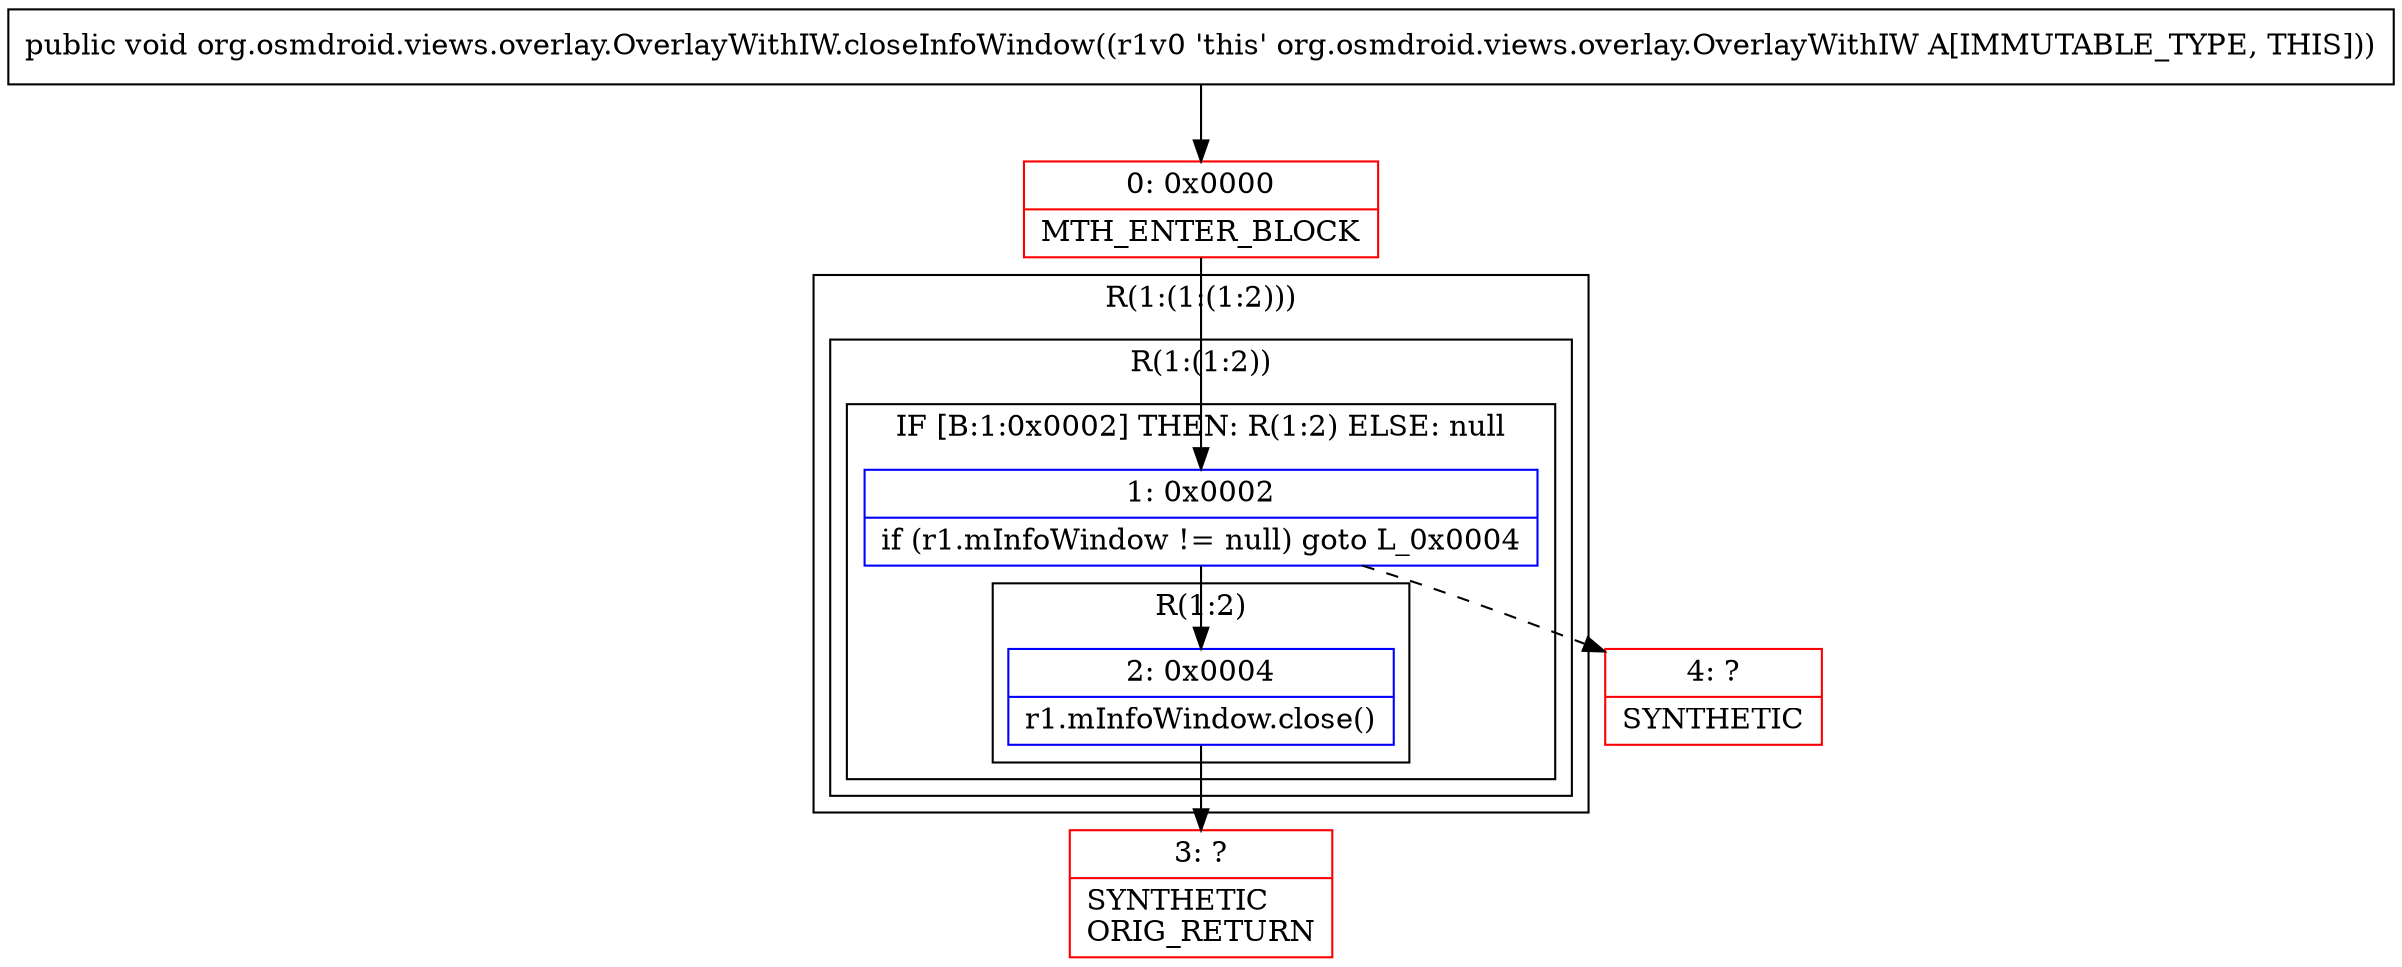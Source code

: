 digraph "CFG fororg.osmdroid.views.overlay.OverlayWithIW.closeInfoWindow()V" {
subgraph cluster_Region_529758501 {
label = "R(1:(1:(1:2)))";
node [shape=record,color=blue];
subgraph cluster_Region_1552385552 {
label = "R(1:(1:2))";
node [shape=record,color=blue];
subgraph cluster_IfRegion_1778726175 {
label = "IF [B:1:0x0002] THEN: R(1:2) ELSE: null";
node [shape=record,color=blue];
Node_1 [shape=record,label="{1\:\ 0x0002|if (r1.mInfoWindow != null) goto L_0x0004\l}"];
subgraph cluster_Region_1684740032 {
label = "R(1:2)";
node [shape=record,color=blue];
Node_2 [shape=record,label="{2\:\ 0x0004|r1.mInfoWindow.close()\l}"];
}
}
}
}
Node_0 [shape=record,color=red,label="{0\:\ 0x0000|MTH_ENTER_BLOCK\l}"];
Node_3 [shape=record,color=red,label="{3\:\ ?|SYNTHETIC\lORIG_RETURN\l}"];
Node_4 [shape=record,color=red,label="{4\:\ ?|SYNTHETIC\l}"];
MethodNode[shape=record,label="{public void org.osmdroid.views.overlay.OverlayWithIW.closeInfoWindow((r1v0 'this' org.osmdroid.views.overlay.OverlayWithIW A[IMMUTABLE_TYPE, THIS])) }"];
MethodNode -> Node_0;
Node_1 -> Node_2;
Node_1 -> Node_4[style=dashed];
Node_2 -> Node_3;
Node_0 -> Node_1;
}

